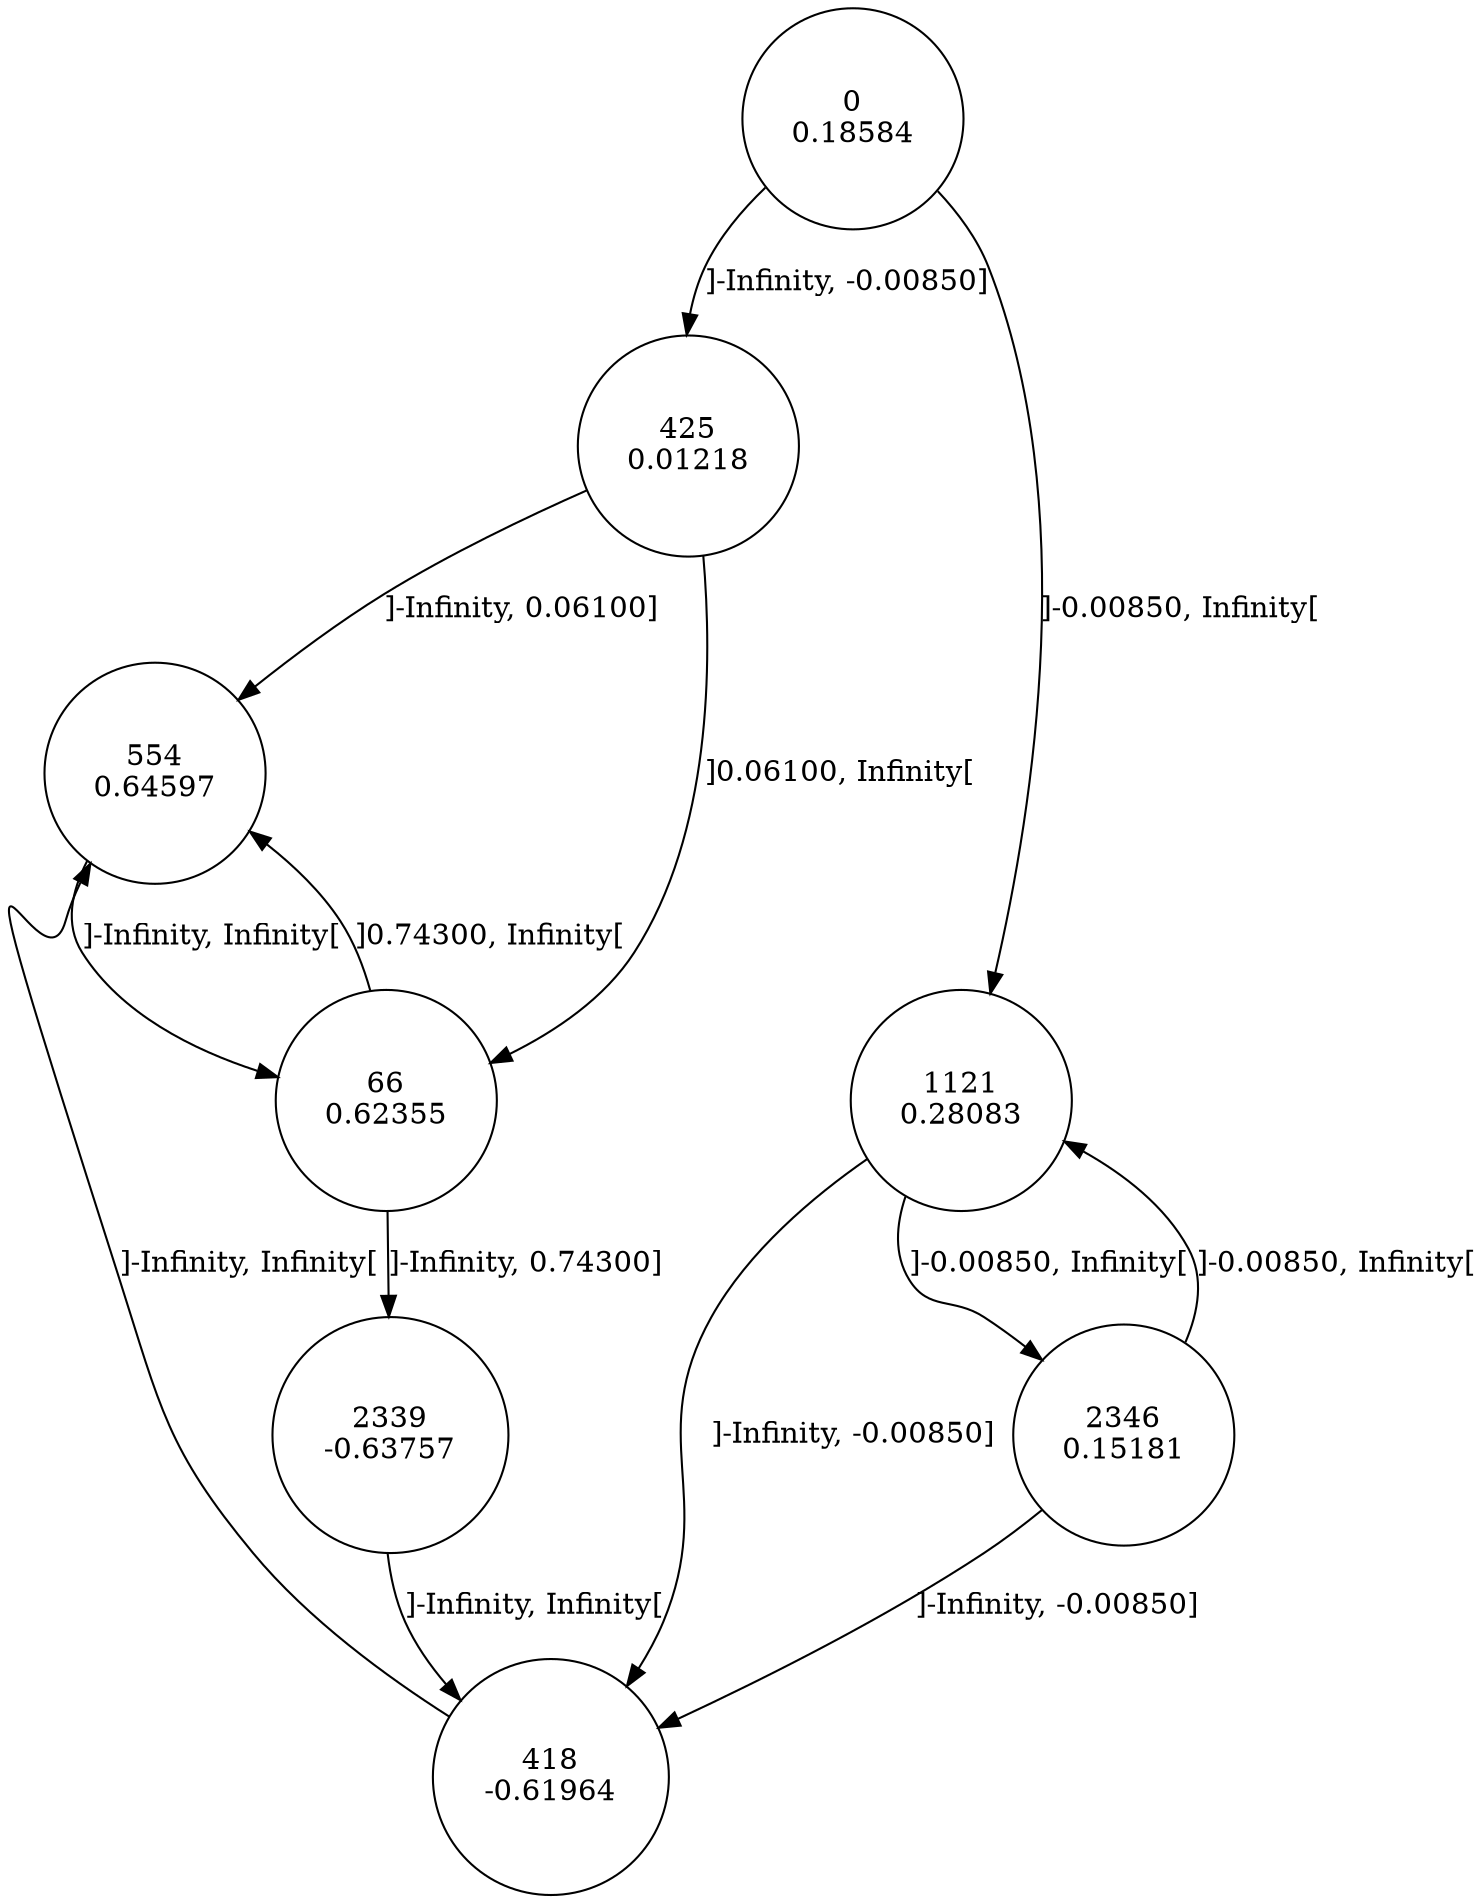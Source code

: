 digraph DFA {
0 [shape=circle, label="0\n0.18584"];
	0 -> 425 [label="]-Infinity, -0.00850]"];
	0 -> 1121 [label="]-0.00850, Infinity["];
1121 [shape=circle, label="1121\n0.28083"];
	1121 -> 418 [label="]-Infinity, -0.00850]"];
	1121 -> 2346 [label="]-0.00850, Infinity["];
2346 [shape=circle, label="2346\n0.15181"];
	2346 -> 418 [label="]-Infinity, -0.00850]"];
	2346 -> 1121 [label="]-0.00850, Infinity["];
418 [shape=circle, label="418\n-0.61964"];
	418 -> 554 [label="]-Infinity, Infinity["];
554 [shape=circle, label="554\n0.64597"];
	554 -> 66 [label="]-Infinity, Infinity["];
66 [shape=circle, label="66\n0.62355"];
	66 -> 2339 [label="]-Infinity, 0.74300]"];
	66 -> 554 [label="]0.74300, Infinity["];
2339 [shape=circle, label="2339\n-0.63757"];
	2339 -> 418 [label="]-Infinity, Infinity["];
425 [shape=circle, label="425\n0.01218"];
	425 -> 554 [label="]-Infinity, 0.06100]"];
	425 -> 66 [label="]0.06100, Infinity["];
}